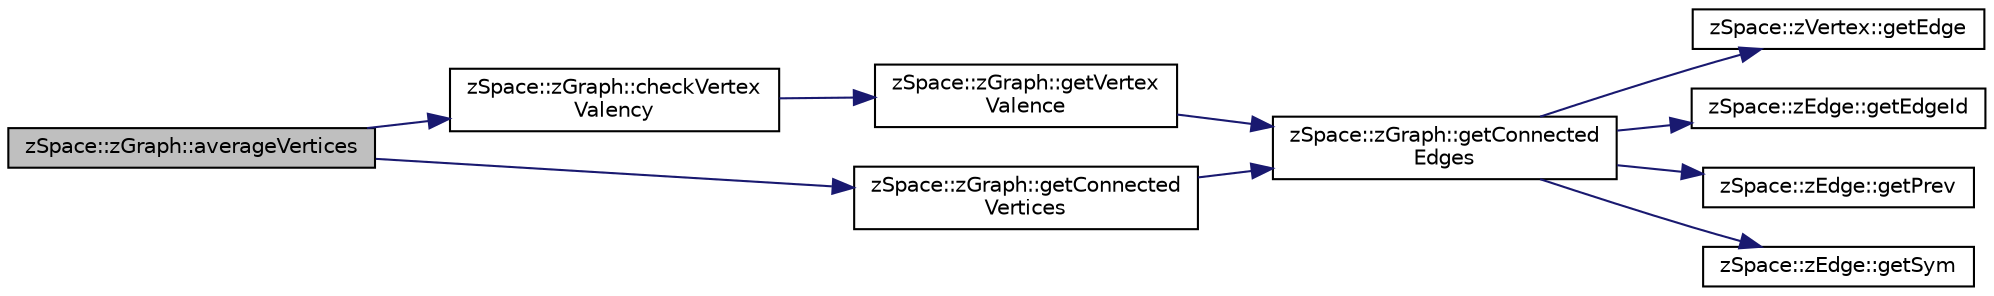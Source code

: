 digraph "zSpace::zGraph::averageVertices"
{
  edge [fontname="Helvetica",fontsize="10",labelfontname="Helvetica",labelfontsize="10"];
  node [fontname="Helvetica",fontsize="10",shape=record];
  rankdir="LR";
  Node79 [label="zSpace::zGraph::averageVertices",height=0.2,width=0.4,color="black", fillcolor="grey75", style="filled", fontcolor="black"];
  Node79 -> Node80 [color="midnightblue",fontsize="10",style="solid",fontname="Helvetica"];
  Node80 [label="zSpace::zGraph::checkVertex\lValency",height=0.2,width=0.4,color="black", fillcolor="white", style="filled",URL="$classz_space_1_1z_graph.html#a3330c1c3dedf9c8cf09ec75341b3149f",tooltip="This method determines if input zVertex valency is equal to the input valence number. "];
  Node80 -> Node81 [color="midnightblue",fontsize="10",style="solid",fontname="Helvetica"];
  Node81 [label="zSpace::zGraph::getVertex\lValence",height=0.2,width=0.4,color="black", fillcolor="white", style="filled",URL="$classz_space_1_1z_graph.html#ae1621b16757e7c12b778aa32ca936948",tooltip="This method calculate the valency of the input zVertex. "];
  Node81 -> Node82 [color="midnightblue",fontsize="10",style="solid",fontname="Helvetica"];
  Node82 [label="zSpace::zGraph::getConnected\lEdges",height=0.2,width=0.4,color="black", fillcolor="white", style="filled",URL="$classz_space_1_1z_graph.html#ab623e9a3bfc70e1f140b911cb0645bd2",tooltip="This method gets the edges connected to input zVertex or zEdge. "];
  Node82 -> Node83 [color="midnightblue",fontsize="10",style="solid",fontname="Helvetica"];
  Node83 [label="zSpace::zVertex::getEdge",height=0.2,width=0.4,color="black", fillcolor="white", style="filled",URL="$classz_space_1_1z_vertex.html#a7d187864963f642666b8c3bcfecee6e9",tooltip="This method returns the associated edge of current zVertex. "];
  Node82 -> Node84 [color="midnightblue",fontsize="10",style="solid",fontname="Helvetica"];
  Node84 [label="zSpace::zEdge::getEdgeId",height=0.2,width=0.4,color="black", fillcolor="white", style="filled",URL="$classz_space_1_1z_edge.html#acd6947ccba055fa6c31d6d386fe68e12",tooltip="This method returns the edgeId of current zEdge. "];
  Node82 -> Node85 [color="midnightblue",fontsize="10",style="solid",fontname="Helvetica"];
  Node85 [label="zSpace::zEdge::getPrev",height=0.2,width=0.4,color="black", fillcolor="white", style="filled",URL="$classz_space_1_1z_edge.html#a01d9d153f7c5ec381474e815384f7d30",tooltip="This method returns the previous edge of current zEdge. "];
  Node82 -> Node86 [color="midnightblue",fontsize="10",style="solid",fontname="Helvetica"];
  Node86 [label="zSpace::zEdge::getSym",height=0.2,width=0.4,color="black", fillcolor="white", style="filled",URL="$classz_space_1_1z_edge.html#a461679ac74cc371ad32e94092848f536",tooltip="This method returns the symmetry edge of current zEdge. "];
  Node79 -> Node87 [color="midnightblue",fontsize="10",style="solid",fontname="Helvetica"];
  Node87 [label="zSpace::zGraph::getConnected\lVertices",height=0.2,width=0.4,color="black", fillcolor="white", style="filled",URL="$classz_space_1_1z_graph.html#a75a017ecad7ec54a9fdc207b163a0972",tooltip="This method gets the vertices connected to input zVertex. "];
  Node87 -> Node82 [color="midnightblue",fontsize="10",style="solid",fontname="Helvetica"];
}
